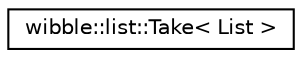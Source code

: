 digraph G
{
  edge [fontname="Helvetica",fontsize="10",labelfontname="Helvetica",labelfontsize="10"];
  node [fontname="Helvetica",fontsize="10",shape=record];
  rankdir="LR";
  Node1 [label="wibble::list::Take\< List \>",height=0.2,width=0.4,color="black", fillcolor="white", style="filled",URL="$structwibble_1_1list_1_1Take.html"];
}
